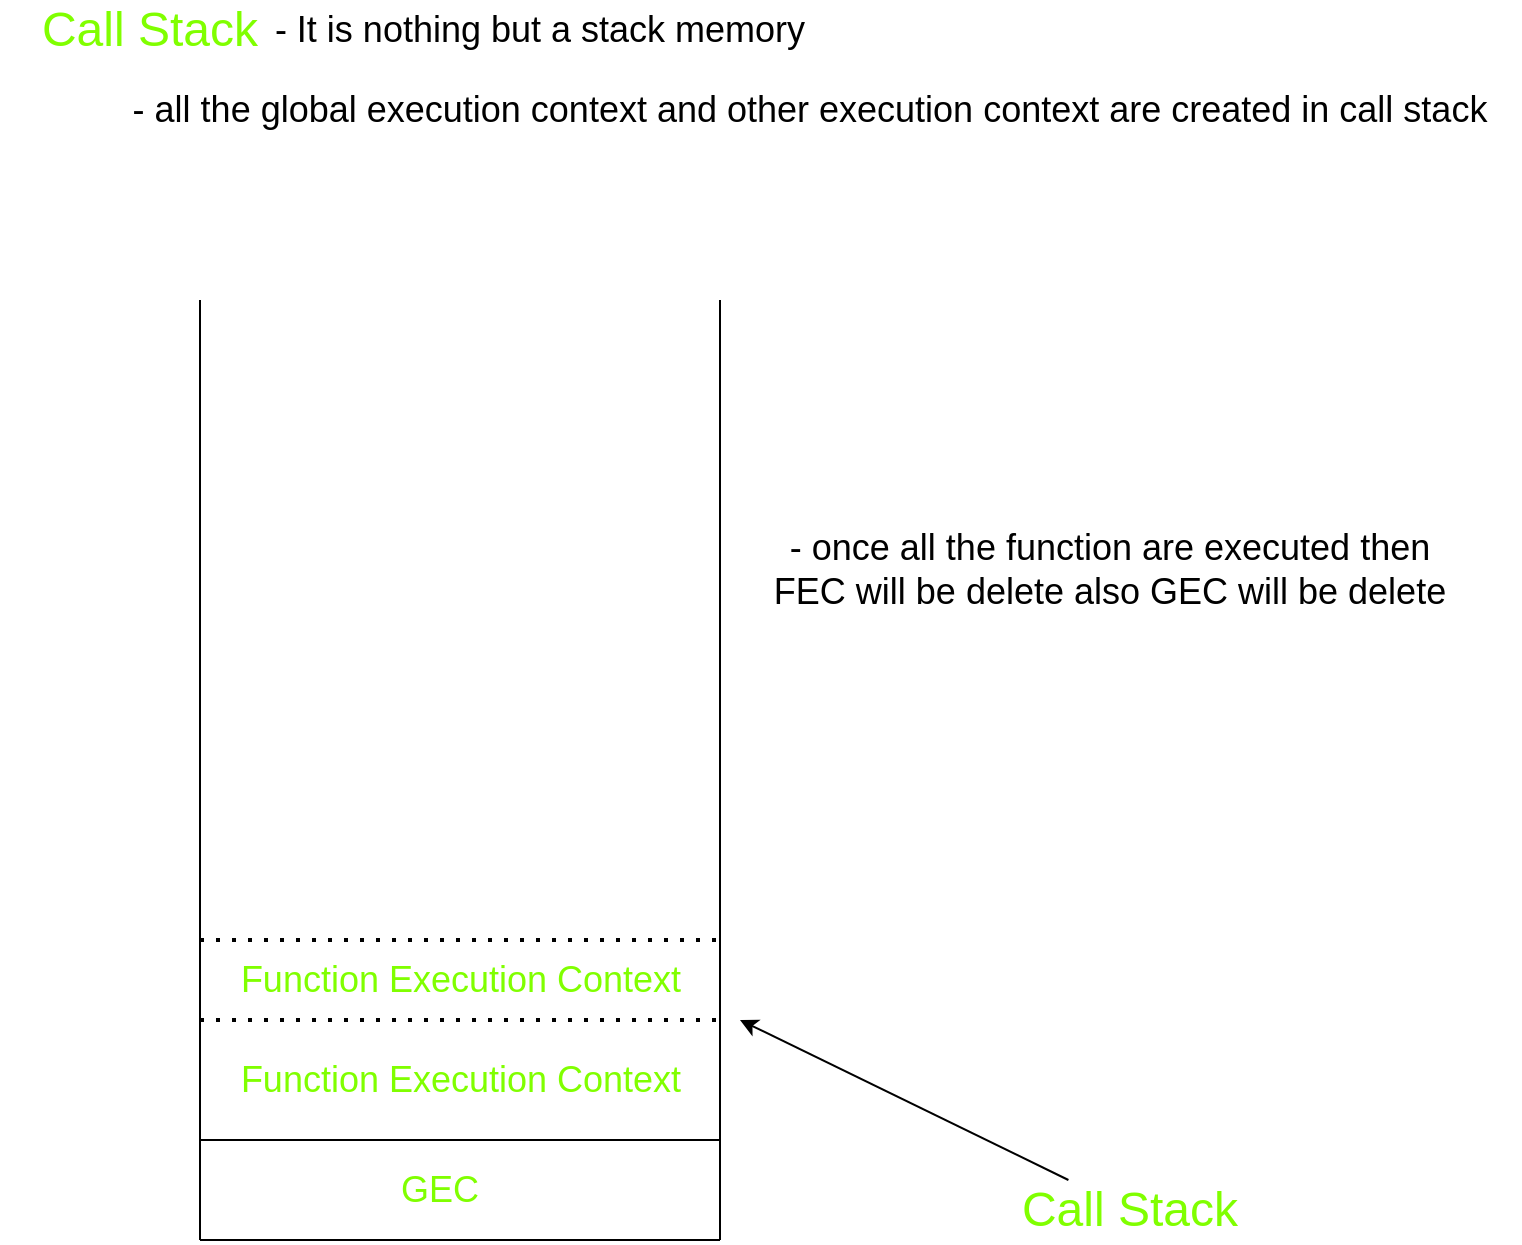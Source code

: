 <mxfile>
    <diagram id="dWY7SfS0Ydg_38TuKHSm" name="Page-1">
        <mxGraphModel dx="982" dy="686" grid="1" gridSize="10" guides="1" tooltips="1" connect="1" arrows="1" fold="1" page="1" pageScale="1" pageWidth="827" pageHeight="1169" math="0" shadow="0">
            <root>
                <mxCell id="0"/>
                <mxCell id="1" parent="0"/>
                <mxCell id="2" value="" style="endArrow=none;html=1;" edge="1" parent="1">
                    <mxGeometry width="50" height="50" relative="1" as="geometry">
                        <mxPoint x="160" y="630" as="sourcePoint"/>
                        <mxPoint x="160" y="160" as="targetPoint"/>
                    </mxGeometry>
                </mxCell>
                <mxCell id="3" value="" style="endArrow=none;html=1;" edge="1" parent="1">
                    <mxGeometry width="50" height="50" relative="1" as="geometry">
                        <mxPoint x="420" y="630" as="sourcePoint"/>
                        <mxPoint x="420" y="160" as="targetPoint"/>
                    </mxGeometry>
                </mxCell>
                <mxCell id="4" value="" style="endArrow=none;html=1;" edge="1" parent="1">
                    <mxGeometry width="50" height="50" relative="1" as="geometry">
                        <mxPoint x="160" y="630" as="sourcePoint"/>
                        <mxPoint x="420" y="630" as="targetPoint"/>
                    </mxGeometry>
                </mxCell>
                <mxCell id="5" value="&lt;font color=&quot;#80ff00&quot; style=&quot;font-size: 24px;&quot;&gt;Call Stack&lt;/font&gt;" style="text;html=1;strokeColor=none;fillColor=none;align=center;verticalAlign=middle;whiteSpace=wrap;rounded=0;" vertex="1" parent="1">
                    <mxGeometry x="60" y="10" width="150" height="30" as="geometry"/>
                </mxCell>
                <mxCell id="7" value="- all the global execution context and other execution context are created in call stack" style="text;html=1;strokeColor=none;fillColor=none;align=center;verticalAlign=middle;whiteSpace=wrap;rounded=0;fontSize=18;" vertex="1" parent="1">
                    <mxGeometry x="110" y="50" width="710" height="30" as="geometry"/>
                </mxCell>
                <mxCell id="8" value="- It is nothing but a stack memory" style="text;html=1;strokeColor=none;fillColor=none;align=center;verticalAlign=middle;whiteSpace=wrap;rounded=0;fontSize=18;" vertex="1" parent="1">
                    <mxGeometry x="190" y="10" width="280" height="30" as="geometry"/>
                </mxCell>
                <mxCell id="9" value="" style="endArrow=none;html=1;fontSize=18;fontColor=#80FF00;" edge="1" parent="1">
                    <mxGeometry width="50" height="50" relative="1" as="geometry">
                        <mxPoint x="160" y="580" as="sourcePoint"/>
                        <mxPoint x="420" y="580" as="targetPoint"/>
                    </mxGeometry>
                </mxCell>
                <mxCell id="10" value="GEC" style="text;html=1;strokeColor=none;fillColor=none;align=center;verticalAlign=middle;whiteSpace=wrap;rounded=0;fontSize=18;fontColor=#80FF00;" vertex="1" parent="1">
                    <mxGeometry x="250" y="590" width="60" height="30" as="geometry"/>
                </mxCell>
                <mxCell id="11" value="" style="endArrow=none;dashed=1;html=1;dashPattern=1 3;strokeWidth=2;fontSize=18;fontColor=#80FF00;" edge="1" parent="1">
                    <mxGeometry width="50" height="50" relative="1" as="geometry">
                        <mxPoint x="160" y="520" as="sourcePoint"/>
                        <mxPoint x="420" y="520" as="targetPoint"/>
                    </mxGeometry>
                </mxCell>
                <mxCell id="12" value="Function Execution Context" style="text;html=1;align=center;verticalAlign=middle;resizable=0;points=[];autosize=1;strokeColor=none;fillColor=none;fontSize=18;fontColor=#80FF00;" vertex="1" parent="1">
                    <mxGeometry x="170" y="530" width="240" height="40" as="geometry"/>
                </mxCell>
                <mxCell id="13" value="" style="endArrow=none;dashed=1;html=1;dashPattern=1 3;strokeWidth=2;fontSize=18;fontColor=#80FF00;" edge="1" parent="1">
                    <mxGeometry width="50" height="50" relative="1" as="geometry">
                        <mxPoint x="160" y="480" as="sourcePoint"/>
                        <mxPoint x="420" y="480" as="targetPoint"/>
                    </mxGeometry>
                </mxCell>
                <mxCell id="14" value="Function Execution Context" style="text;html=1;align=center;verticalAlign=middle;resizable=0;points=[];autosize=1;strokeColor=none;fillColor=none;fontSize=18;fontColor=#80FF00;" vertex="1" parent="1">
                    <mxGeometry x="170" y="480" width="240" height="40" as="geometry"/>
                </mxCell>
                <mxCell id="16" style="edgeStyle=none;html=1;fontSize=18;fontColor=#80FF00;" edge="1" parent="1" source="15">
                    <mxGeometry relative="1" as="geometry">
                        <mxPoint x="430" y="520" as="targetPoint"/>
                    </mxGeometry>
                </mxCell>
                <mxCell id="15" value="&lt;font color=&quot;#80ff00&quot; style=&quot;font-size: 24px;&quot;&gt;Call Stack&lt;/font&gt;" style="text;html=1;strokeColor=none;fillColor=none;align=center;verticalAlign=middle;whiteSpace=wrap;rounded=0;" vertex="1" parent="1">
                    <mxGeometry x="550" y="600" width="150" height="30" as="geometry"/>
                </mxCell>
                <mxCell id="17" value="- once all the function are executed then FEC will be delete also GEC will be delete" style="text;html=1;strokeColor=none;fillColor=none;align=center;verticalAlign=middle;whiteSpace=wrap;rounded=0;fontSize=18;" vertex="1" parent="1">
                    <mxGeometry x="440" y="280" width="350" height="30" as="geometry"/>
                </mxCell>
            </root>
        </mxGraphModel>
    </diagram>
</mxfile>